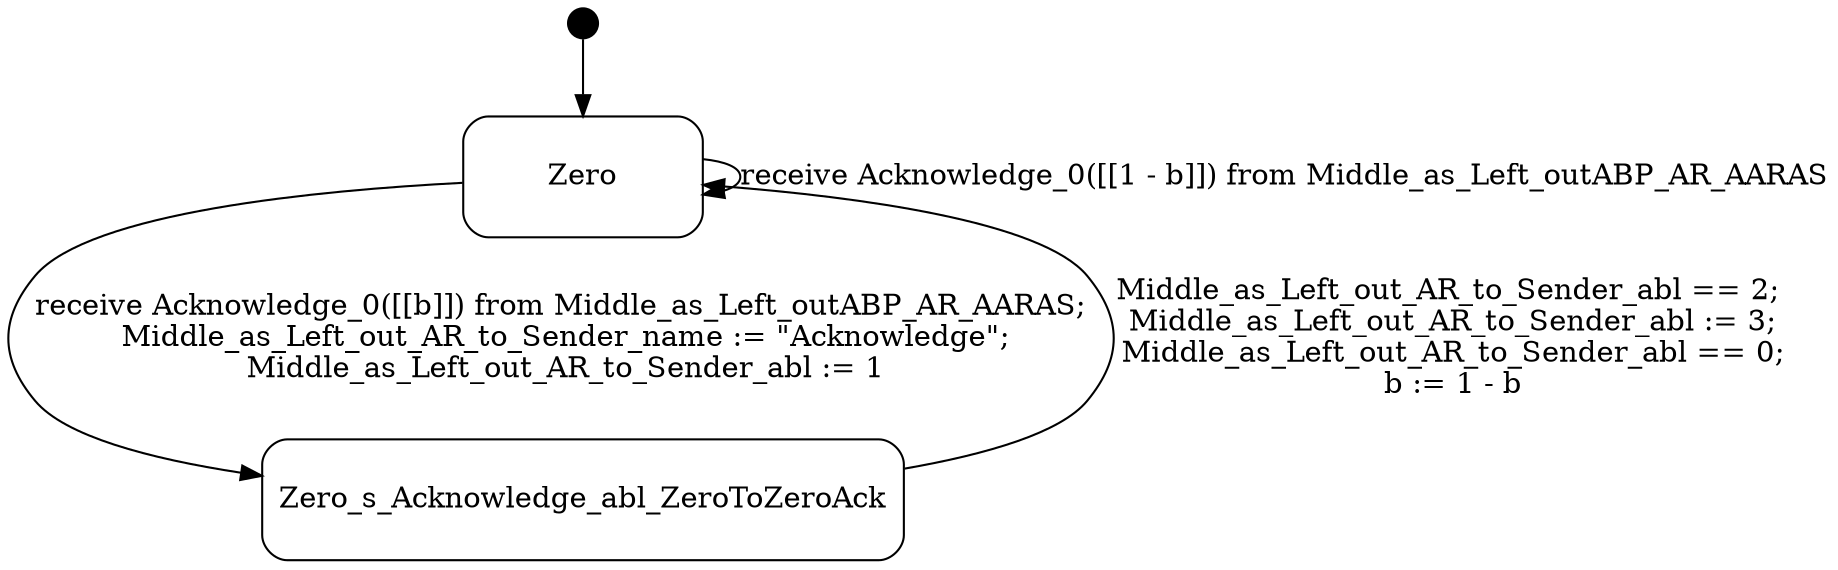 digraph Middle_as_Left_outABP_AR_AR {
  compound = true;
  rank = LR;
node [shape = "point", height = "0.2"] Zero_extra node [shape = "Mrecord", height = "0.8", width = "1.6"] Zero Zero_extra -> Zero

node [shape = "Mrecord", height = "0.8", width = "1.6"] Zero_s_Acknowledge_abl_ZeroToZeroAck



Zero -> Zero_s_Acknowledge_abl_ZeroToZeroAck [label = "receive Acknowledge_0([[b]]) from Middle_as_Left_outABP_AR_AARAS;\n Middle_as_Left_out_AR_to_Sender_name := \"Acknowledge\";\n Middle_as_Left_out_AR_to_Sender_abl := 1"];

Zero -> Zero [label = "receive Acknowledge_0([[1 - b]]) from Middle_as_Left_outABP_AR_AARAS"];

Zero_s_Acknowledge_abl_ZeroToZeroAck -> Zero [label = "Middle_as_Left_out_AR_to_Sender_abl == 2;\n Middle_as_Left_out_AR_to_Sender_abl := 3;\n Middle_as_Left_out_AR_to_Sender_abl == 0;\n b := 1 - b"];

}
